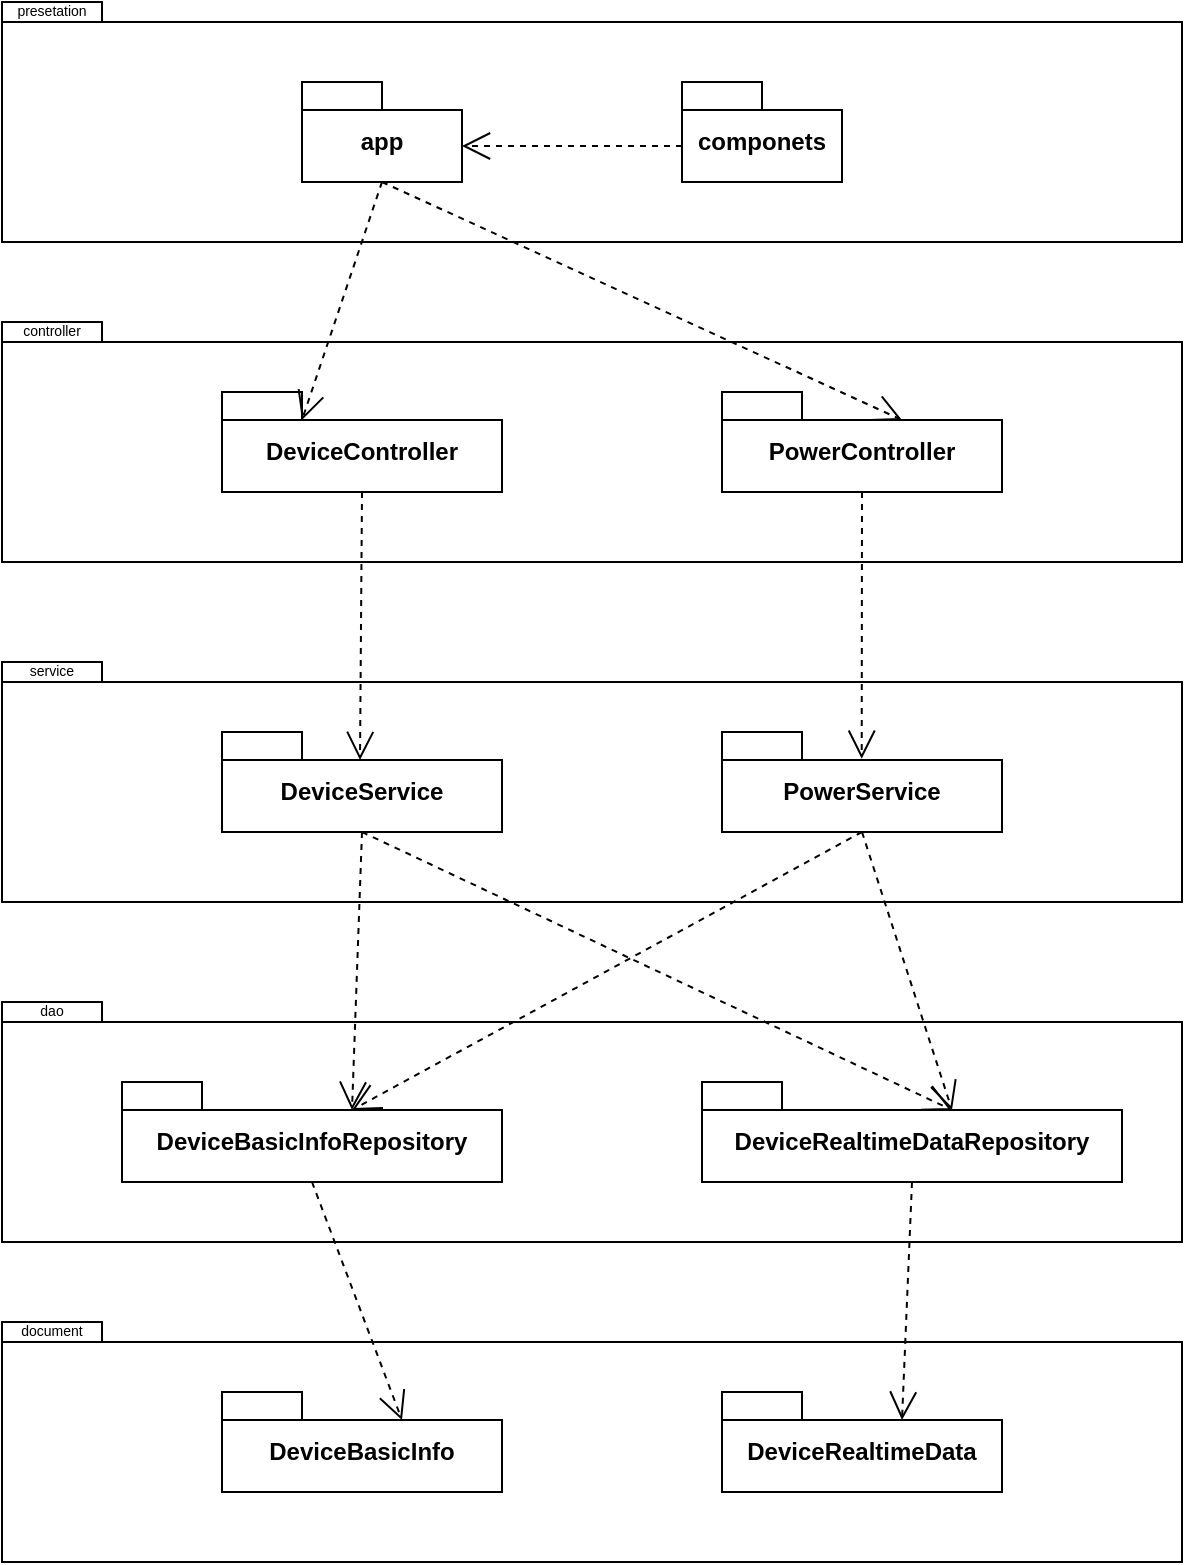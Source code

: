 <mxfile version="26.2.14">
  <diagram name="第 1 页" id="zv9jVuwXzwsgYas8b95U">
    <mxGraphModel dx="1040" dy="608" grid="1" gridSize="10" guides="1" tooltips="1" connect="1" arrows="1" fold="1" page="1" pageScale="1" pageWidth="827" pageHeight="1169" math="0" shadow="0">
      <root>
        <mxCell id="0" />
        <mxCell id="1" parent="0" />
        <mxCell id="kNfIhQ50q1yCch20xD6w-1" value="" style="shape=folder;fontStyle=1;spacingTop=10;tabWidth=50;tabHeight=10;tabPosition=left;html=1;whiteSpace=wrap;" vertex="1" parent="1">
          <mxGeometry x="140" y="70" width="590" height="120" as="geometry" />
        </mxCell>
        <mxCell id="kNfIhQ50q1yCch20xD6w-2" value="app" style="shape=folder;fontStyle=1;spacingTop=10;tabWidth=40;tabHeight=14;tabPosition=left;html=1;whiteSpace=wrap;" vertex="1" parent="1">
          <mxGeometry x="290" y="110" width="80" height="50" as="geometry" />
        </mxCell>
        <mxCell id="kNfIhQ50q1yCch20xD6w-3" value="componets" style="shape=folder;fontStyle=1;spacingTop=10;tabWidth=40;tabHeight=14;tabPosition=left;html=1;whiteSpace=wrap;" vertex="1" parent="1">
          <mxGeometry x="480" y="110" width="80" height="50" as="geometry" />
        </mxCell>
        <mxCell id="kNfIhQ50q1yCch20xD6w-4" value="" style="endArrow=open;endSize=12;dashed=1;html=1;rounded=0;entryX=0;entryY=0;entryDx=80;entryDy=32;entryPerimeter=0;exitX=0;exitY=0;exitDx=0;exitDy=32;exitPerimeter=0;" edge="1" parent="1" source="kNfIhQ50q1yCch20xD6w-3" target="kNfIhQ50q1yCch20xD6w-2">
          <mxGeometry width="160" relative="1" as="geometry">
            <mxPoint x="280" y="290" as="sourcePoint" />
            <mxPoint x="440" y="290" as="targetPoint" />
          </mxGeometry>
        </mxCell>
        <mxCell id="kNfIhQ50q1yCch20xD6w-5" value="presetation" style="text;html=1;align=center;verticalAlign=middle;whiteSpace=wrap;rounded=0;fontSize=7;" vertex="1" parent="1">
          <mxGeometry x="150" y="70" width="30" height="10" as="geometry" />
        </mxCell>
        <mxCell id="kNfIhQ50q1yCch20xD6w-6" value="" style="shape=folder;fontStyle=1;spacingTop=10;tabWidth=50;tabHeight=10;tabPosition=left;html=1;whiteSpace=wrap;" vertex="1" parent="1">
          <mxGeometry x="140" y="230" width="590" height="120" as="geometry" />
        </mxCell>
        <mxCell id="kNfIhQ50q1yCch20xD6w-7" value="controller" style="text;html=1;align=center;verticalAlign=middle;whiteSpace=wrap;rounded=0;fontSize=7;" vertex="1" parent="1">
          <mxGeometry x="150" y="230" width="30" height="10" as="geometry" />
        </mxCell>
        <mxCell id="kNfIhQ50q1yCch20xD6w-8" value="DeviceController" style="shape=folder;fontStyle=1;spacingTop=10;tabWidth=40;tabHeight=14;tabPosition=left;html=1;whiteSpace=wrap;" vertex="1" parent="1">
          <mxGeometry x="250" y="265" width="140" height="50" as="geometry" />
        </mxCell>
        <mxCell id="kNfIhQ50q1yCch20xD6w-10" value="PowerController" style="shape=folder;fontStyle=1;spacingTop=10;tabWidth=40;tabHeight=14;tabPosition=left;html=1;whiteSpace=wrap;" vertex="1" parent="1">
          <mxGeometry x="500" y="265" width="140" height="50" as="geometry" />
        </mxCell>
        <mxCell id="kNfIhQ50q1yCch20xD6w-11" value="" style="endArrow=open;endSize=12;dashed=1;html=1;rounded=0;entryX=0;entryY=0;entryDx=40;entryDy=14;entryPerimeter=0;exitX=0.5;exitY=1;exitDx=0;exitDy=0;exitPerimeter=0;" edge="1" parent="1" source="kNfIhQ50q1yCch20xD6w-2" target="kNfIhQ50q1yCch20xD6w-8">
          <mxGeometry width="160" relative="1" as="geometry">
            <mxPoint x="490" y="152" as="sourcePoint" />
            <mxPoint x="380" y="152" as="targetPoint" />
          </mxGeometry>
        </mxCell>
        <mxCell id="kNfIhQ50q1yCch20xD6w-12" value="" style="endArrow=open;endSize=12;dashed=1;html=1;rounded=0;entryX=0;entryY=0;entryDx=90;entryDy=14;entryPerimeter=0;exitX=0.5;exitY=1;exitDx=0;exitDy=0;exitPerimeter=0;" edge="1" parent="1" source="kNfIhQ50q1yCch20xD6w-2" target="kNfIhQ50q1yCch20xD6w-10">
          <mxGeometry width="160" relative="1" as="geometry">
            <mxPoint x="330" y="162" as="sourcePoint" />
            <mxPoint x="390" y="162" as="targetPoint" />
          </mxGeometry>
        </mxCell>
        <mxCell id="kNfIhQ50q1yCch20xD6w-13" value="" style="shape=folder;fontStyle=1;spacingTop=10;tabWidth=50;tabHeight=10;tabPosition=left;html=1;whiteSpace=wrap;" vertex="1" parent="1">
          <mxGeometry x="140" y="400" width="590" height="120" as="geometry" />
        </mxCell>
        <mxCell id="kNfIhQ50q1yCch20xD6w-14" value="DeviceService" style="shape=folder;fontStyle=1;spacingTop=10;tabWidth=40;tabHeight=14;tabPosition=left;html=1;whiteSpace=wrap;" vertex="1" parent="1">
          <mxGeometry x="250" y="435" width="140" height="50" as="geometry" />
        </mxCell>
        <mxCell id="kNfIhQ50q1yCch20xD6w-15" value="PowerService" style="shape=folder;fontStyle=1;spacingTop=10;tabWidth=40;tabHeight=14;tabPosition=left;html=1;whiteSpace=wrap;" vertex="1" parent="1">
          <mxGeometry x="500" y="435" width="140" height="50" as="geometry" />
        </mxCell>
        <mxCell id="kNfIhQ50q1yCch20xD6w-16" value="service" style="text;html=1;align=center;verticalAlign=middle;whiteSpace=wrap;rounded=0;fontSize=7;" vertex="1" parent="1">
          <mxGeometry x="150" y="400" width="30" height="10" as="geometry" />
        </mxCell>
        <mxCell id="kNfIhQ50q1yCch20xD6w-17" value="" style="endArrow=open;endSize=12;dashed=1;html=1;rounded=0;exitX=0.5;exitY=1;exitDx=0;exitDy=0;exitPerimeter=0;" edge="1" parent="1" source="kNfIhQ50q1yCch20xD6w-8">
          <mxGeometry width="160" relative="1" as="geometry">
            <mxPoint x="340" y="170" as="sourcePoint" />
            <mxPoint x="319" y="449" as="targetPoint" />
          </mxGeometry>
        </mxCell>
        <mxCell id="kNfIhQ50q1yCch20xD6w-18" value="" style="endArrow=open;endSize=12;dashed=1;html=1;rounded=0;exitX=0.5;exitY=1;exitDx=0;exitDy=0;exitPerimeter=0;entryX=0.499;entryY=0.267;entryDx=0;entryDy=0;entryPerimeter=0;" edge="1" parent="1" source="kNfIhQ50q1yCch20xD6w-10" target="kNfIhQ50q1yCch20xD6w-15">
          <mxGeometry width="160" relative="1" as="geometry">
            <mxPoint x="330" y="325" as="sourcePoint" />
            <mxPoint x="329" y="459" as="targetPoint" />
          </mxGeometry>
        </mxCell>
        <mxCell id="kNfIhQ50q1yCch20xD6w-19" value="" style="shape=folder;fontStyle=1;spacingTop=10;tabWidth=50;tabHeight=10;tabPosition=left;html=1;whiteSpace=wrap;" vertex="1" parent="1">
          <mxGeometry x="140" y="570" width="590" height="120" as="geometry" />
        </mxCell>
        <mxCell id="kNfIhQ50q1yCch20xD6w-20" value="dao" style="text;html=1;align=center;verticalAlign=middle;whiteSpace=wrap;rounded=0;fontSize=7;" vertex="1" parent="1">
          <mxGeometry x="150" y="570" width="30" height="10" as="geometry" />
        </mxCell>
        <mxCell id="kNfIhQ50q1yCch20xD6w-21" value="DeviceBasicInfoRepository" style="shape=folder;fontStyle=1;spacingTop=10;tabWidth=40;tabHeight=14;tabPosition=left;html=1;whiteSpace=wrap;" vertex="1" parent="1">
          <mxGeometry x="200" y="610" width="190" height="50" as="geometry" />
        </mxCell>
        <mxCell id="kNfIhQ50q1yCch20xD6w-23" value="DeviceRealtimeDataRepository" style="shape=folder;fontStyle=1;spacingTop=10;tabWidth=40;tabHeight=14;tabPosition=left;html=1;whiteSpace=wrap;" vertex="1" parent="1">
          <mxGeometry x="490" y="610" width="210" height="50" as="geometry" />
        </mxCell>
        <mxCell id="kNfIhQ50q1yCch20xD6w-24" value="" style="endArrow=open;endSize=12;dashed=1;html=1;rounded=0;exitX=0.5;exitY=1;exitDx=0;exitDy=0;exitPerimeter=0;entryX=0;entryY=0;entryDx=115;entryDy=14;entryPerimeter=0;" edge="1" parent="1" source="kNfIhQ50q1yCch20xD6w-14" target="kNfIhQ50q1yCch20xD6w-21">
          <mxGeometry width="160" relative="1" as="geometry">
            <mxPoint x="280" y="550" as="sourcePoint" />
            <mxPoint x="440" y="550" as="targetPoint" />
          </mxGeometry>
        </mxCell>
        <mxCell id="kNfIhQ50q1yCch20xD6w-25" value="" style="endArrow=open;endSize=12;dashed=1;html=1;rounded=0;entryX=0;entryY=0;entryDx=125;entryDy=14;entryPerimeter=0;exitX=0.5;exitY=1;exitDx=0;exitDy=0;exitPerimeter=0;" edge="1" parent="1" source="kNfIhQ50q1yCch20xD6w-14" target="kNfIhQ50q1yCch20xD6w-23">
          <mxGeometry width="160" relative="1" as="geometry">
            <mxPoint x="400" y="540" as="sourcePoint" />
            <mxPoint x="325" y="634" as="targetPoint" />
          </mxGeometry>
        </mxCell>
        <mxCell id="kNfIhQ50q1yCch20xD6w-26" value="" style="endArrow=open;endSize=12;dashed=1;html=1;rounded=0;entryX=0;entryY=0;entryDx=115;entryDy=14;entryPerimeter=0;exitX=0.5;exitY=1;exitDx=0;exitDy=0;exitPerimeter=0;" edge="1" parent="1" source="kNfIhQ50q1yCch20xD6w-15" target="kNfIhQ50q1yCch20xD6w-21">
          <mxGeometry width="160" relative="1" as="geometry">
            <mxPoint x="330" y="495" as="sourcePoint" />
            <mxPoint x="625" y="634" as="targetPoint" />
          </mxGeometry>
        </mxCell>
        <mxCell id="kNfIhQ50q1yCch20xD6w-27" value="" style="endArrow=open;endSize=12;dashed=1;html=1;rounded=0;entryX=0;entryY=0;entryDx=125;entryDy=14;entryPerimeter=0;exitX=0.5;exitY=1;exitDx=0;exitDy=0;exitPerimeter=0;" edge="1" parent="1" source="kNfIhQ50q1yCch20xD6w-15" target="kNfIhQ50q1yCch20xD6w-23">
          <mxGeometry width="160" relative="1" as="geometry">
            <mxPoint x="625" y="551" as="sourcePoint" />
            <mxPoint x="370" y="690" as="targetPoint" />
          </mxGeometry>
        </mxCell>
        <mxCell id="kNfIhQ50q1yCch20xD6w-28" value="" style="shape=folder;fontStyle=1;spacingTop=10;tabWidth=50;tabHeight=10;tabPosition=left;html=1;whiteSpace=wrap;" vertex="1" parent="1">
          <mxGeometry x="140" y="730" width="590" height="120" as="geometry" />
        </mxCell>
        <mxCell id="kNfIhQ50q1yCch20xD6w-29" value="DeviceBasicInfo" style="shape=folder;fontStyle=1;spacingTop=10;tabWidth=40;tabHeight=14;tabPosition=left;html=1;whiteSpace=wrap;" vertex="1" parent="1">
          <mxGeometry x="250" y="765" width="140" height="50" as="geometry" />
        </mxCell>
        <mxCell id="kNfIhQ50q1yCch20xD6w-30" value="DeviceRealtimeData" style="shape=folder;fontStyle=1;spacingTop=10;tabWidth=40;tabHeight=14;tabPosition=left;html=1;whiteSpace=wrap;" vertex="1" parent="1">
          <mxGeometry x="500" y="765" width="140" height="50" as="geometry" />
        </mxCell>
        <mxCell id="kNfIhQ50q1yCch20xD6w-31" value="" style="endArrow=open;endSize=12;dashed=1;html=1;rounded=0;exitX=0.5;exitY=1;exitDx=0;exitDy=0;exitPerimeter=0;entryX=0;entryY=0;entryDx=90;entryDy=14;entryPerimeter=0;" edge="1" parent="1" source="kNfIhQ50q1yCch20xD6w-21" target="kNfIhQ50q1yCch20xD6w-29">
          <mxGeometry width="160" relative="1" as="geometry">
            <mxPoint x="330" y="720" as="sourcePoint" />
            <mxPoint x="490" y="720" as="targetPoint" />
          </mxGeometry>
        </mxCell>
        <mxCell id="kNfIhQ50q1yCch20xD6w-32" value="" style="endArrow=open;endSize=12;dashed=1;html=1;rounded=0;exitX=0.5;exitY=1;exitDx=0;exitDy=0;exitPerimeter=0;entryX=0;entryY=0;entryDx=90;entryDy=14;entryPerimeter=0;" edge="1" parent="1" source="kNfIhQ50q1yCch20xD6w-23" target="kNfIhQ50q1yCch20xD6w-30">
          <mxGeometry width="160" relative="1" as="geometry">
            <mxPoint x="305" y="670" as="sourcePoint" />
            <mxPoint x="350" y="789" as="targetPoint" />
          </mxGeometry>
        </mxCell>
        <mxCell id="kNfIhQ50q1yCch20xD6w-33" value="document" style="text;html=1;align=center;verticalAlign=middle;whiteSpace=wrap;rounded=0;fontSize=7;" vertex="1" parent="1">
          <mxGeometry x="150" y="730" width="30" height="10" as="geometry" />
        </mxCell>
      </root>
    </mxGraphModel>
  </diagram>
</mxfile>
